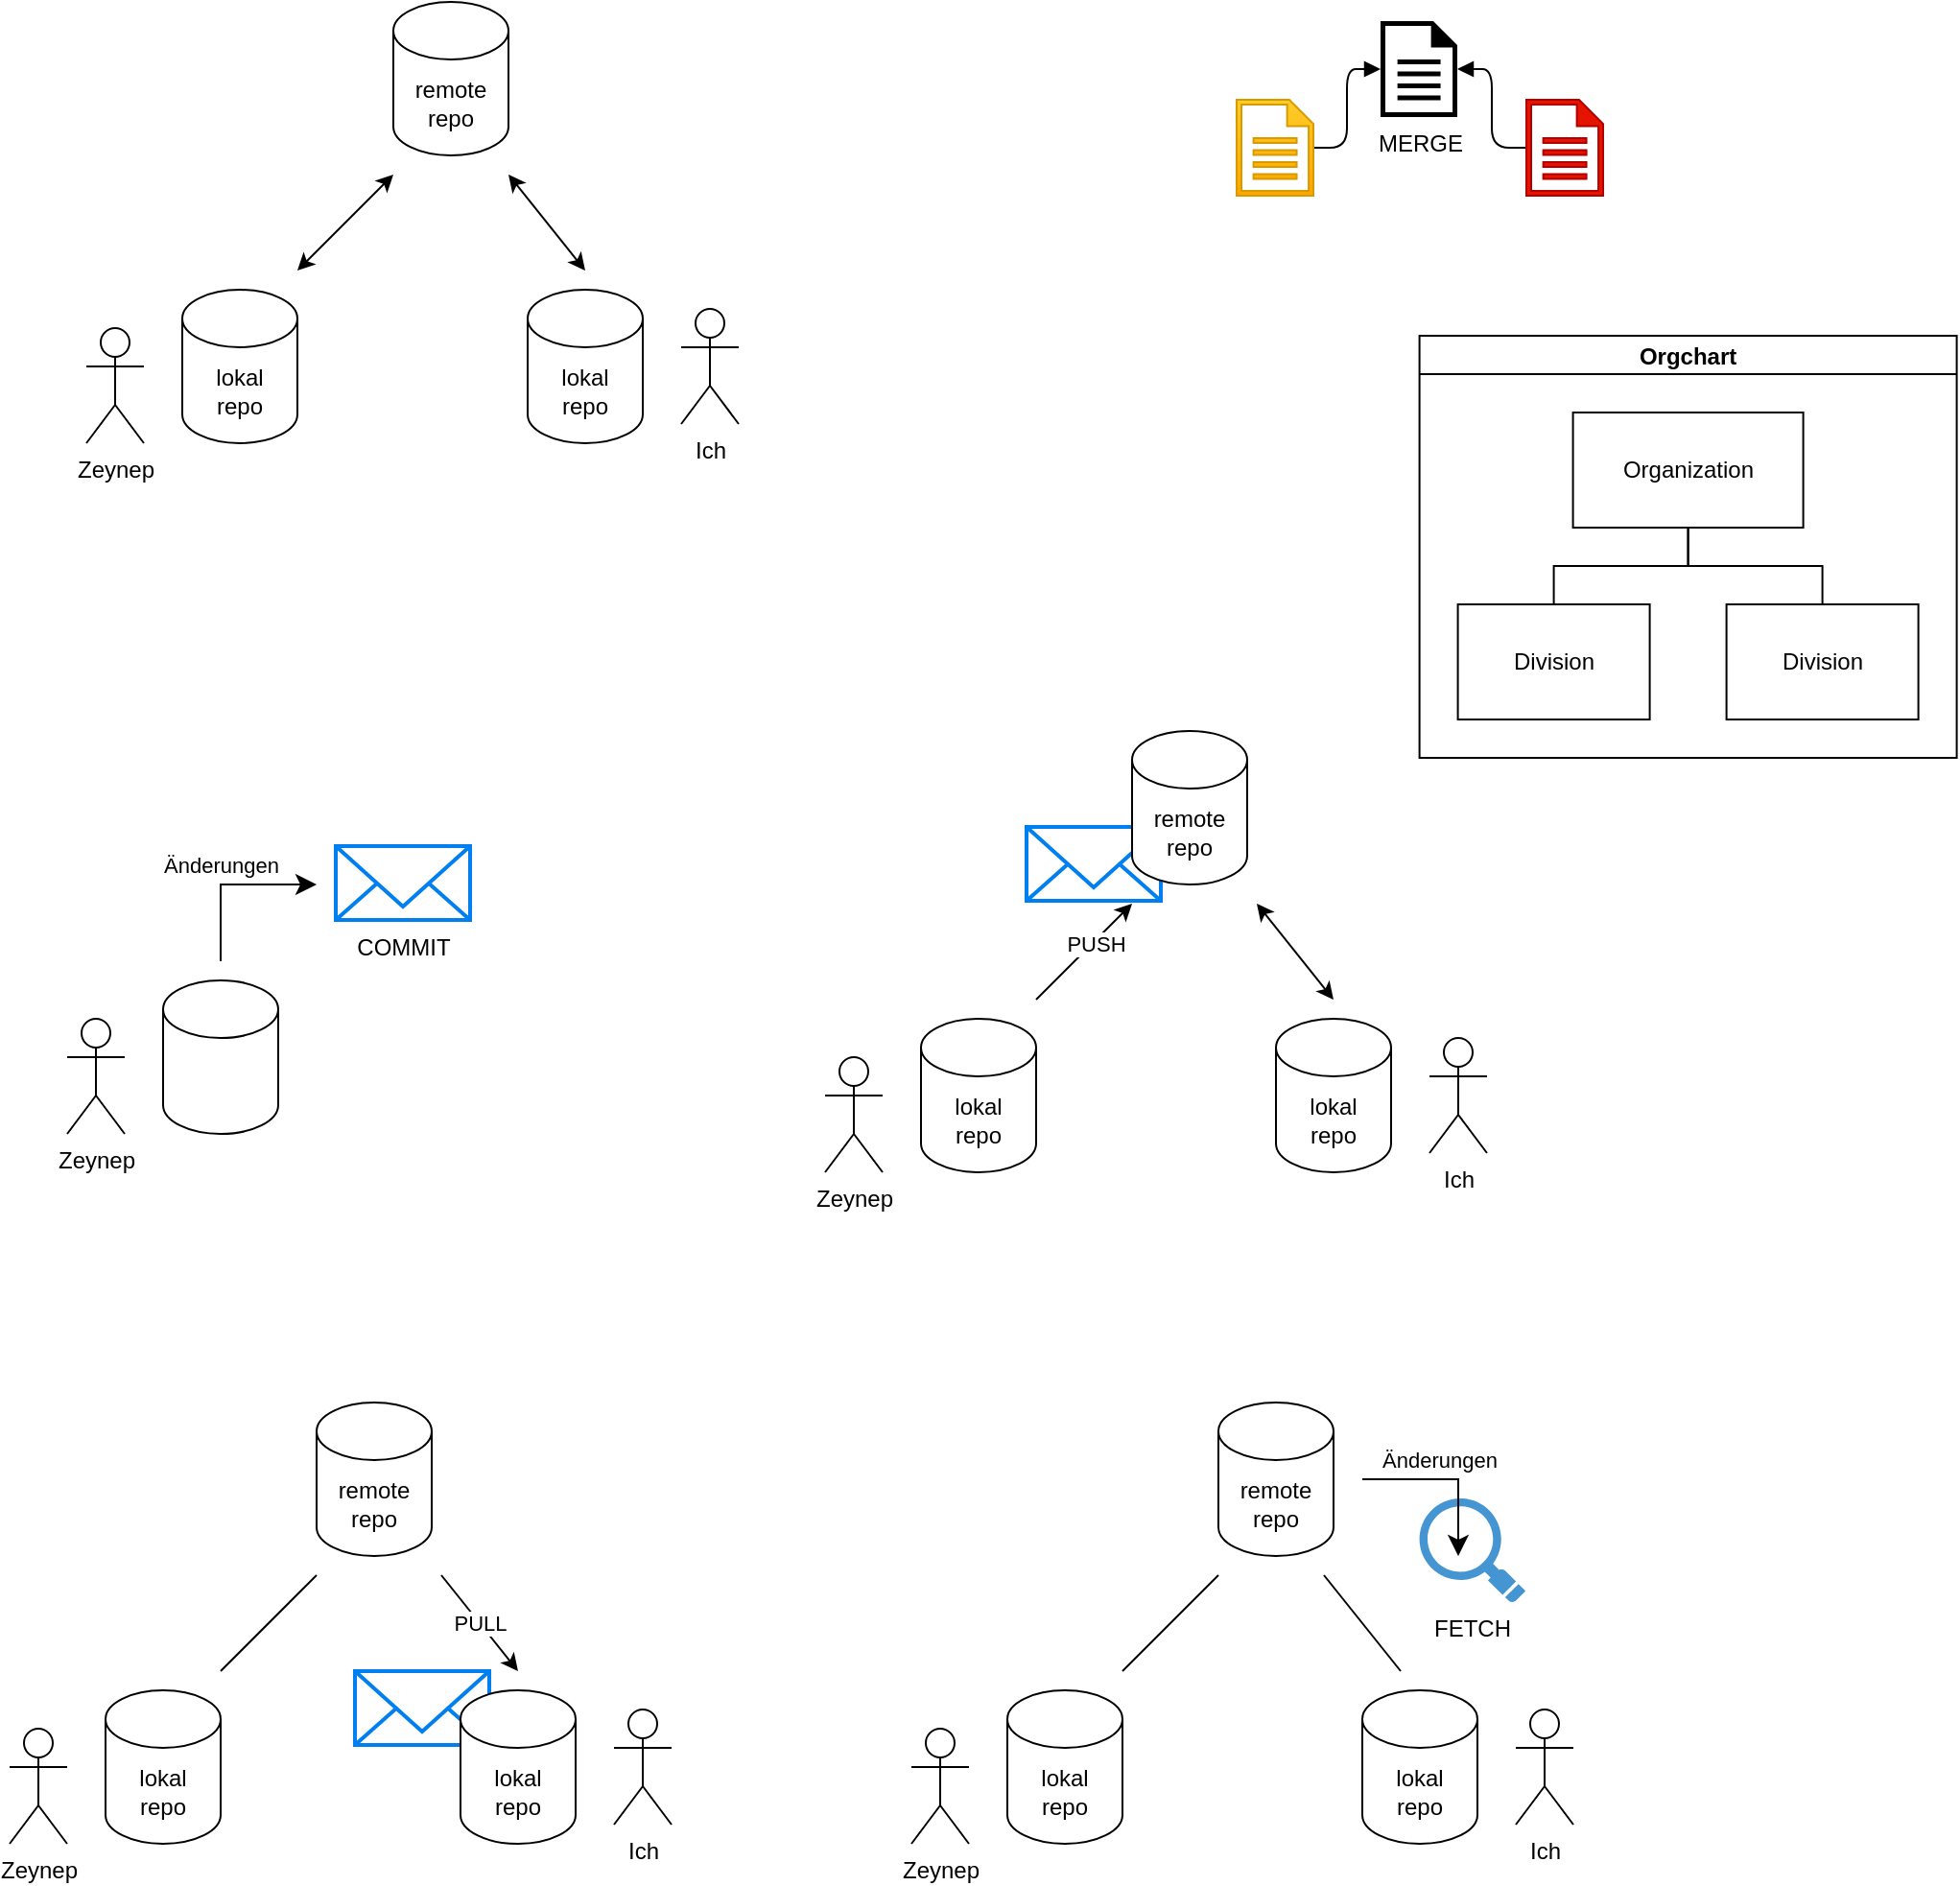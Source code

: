 <mxfile>
    <diagram id="0AdopmPw1iIPNV-4yYfU" name="Page-1">
        <mxGraphModel dx="1102" dy="890" grid="1" gridSize="10" guides="1" tooltips="1" connect="1" arrows="1" fold="1" page="1" pageScale="1" pageWidth="1169" pageHeight="827" math="0" shadow="0">
            <root>
                <mxCell id="0"/>
                <mxCell id="1" parent="0"/>
                <mxCell id="46" value="remote&lt;br&gt;repo" style="shape=cylinder3;whiteSpace=wrap;html=1;boundedLbl=1;backgroundOutline=1;size=15;" parent="1" vertex="1">
                    <mxGeometry x="680" y="860" width="60" height="80" as="geometry"/>
                </mxCell>
                <mxCell id="13" value="" style="html=1;verticalLabelPosition=bottom;align=center;labelBackgroundColor=#ffffff;verticalAlign=top;strokeWidth=2;strokeColor=#0080F0;shadow=0;dashed=0;shape=mxgraph.ios7.icons.mail;aspect=fixed;" parent="1" vertex="1">
                    <mxGeometry x="580" y="560" width="70" height="38.5" as="geometry"/>
                </mxCell>
                <mxCell id="2" value="remote&lt;br&gt;repo" style="shape=cylinder3;whiteSpace=wrap;html=1;boundedLbl=1;backgroundOutline=1;size=15;" parent="1" vertex="1">
                    <mxGeometry x="250" y="130" width="60" height="80" as="geometry"/>
                </mxCell>
                <mxCell id="3" value="Zeynep" style="shape=umlActor;verticalLabelPosition=bottom;verticalAlign=top;html=1;outlineConnect=0;" parent="1" vertex="1">
                    <mxGeometry x="90" y="300" width="30" height="60" as="geometry"/>
                </mxCell>
                <mxCell id="4" value="Ich" style="shape=umlActor;verticalLabelPosition=bottom;verticalAlign=top;html=1;outlineConnect=0;" parent="1" vertex="1">
                    <mxGeometry x="400" y="290" width="30" height="60" as="geometry"/>
                </mxCell>
                <mxCell id="5" value="lokal&lt;br&gt;repo" style="shape=cylinder3;whiteSpace=wrap;html=1;boundedLbl=1;backgroundOutline=1;size=15;" parent="1" vertex="1">
                    <mxGeometry x="140" y="280" width="60" height="80" as="geometry"/>
                </mxCell>
                <mxCell id="6" value="lokal&lt;br&gt;repo" style="shape=cylinder3;whiteSpace=wrap;html=1;boundedLbl=1;backgroundOutline=1;size=15;" parent="1" vertex="1">
                    <mxGeometry x="320" y="280" width="60" height="80" as="geometry"/>
                </mxCell>
                <mxCell id="8" value="" style="endArrow=classic;startArrow=classic;html=1;" parent="1" edge="1">
                    <mxGeometry width="50" height="50" relative="1" as="geometry">
                        <mxPoint x="200" y="270" as="sourcePoint"/>
                        <mxPoint x="250" y="220" as="targetPoint"/>
                    </mxGeometry>
                </mxCell>
                <mxCell id="9" value="" style="endArrow=classic;startArrow=classic;html=1;" parent="1" edge="1">
                    <mxGeometry width="50" height="50" relative="1" as="geometry">
                        <mxPoint x="310" y="220" as="sourcePoint"/>
                        <mxPoint x="350" y="270" as="targetPoint"/>
                    </mxGeometry>
                </mxCell>
                <mxCell id="10" value="Zeynep" style="shape=umlActor;verticalLabelPosition=bottom;verticalAlign=top;html=1;outlineConnect=0;" parent="1" vertex="1">
                    <mxGeometry x="80" y="660" width="30" height="60" as="geometry"/>
                </mxCell>
                <mxCell id="11" value="" style="shape=cylinder3;whiteSpace=wrap;html=1;boundedLbl=1;backgroundOutline=1;size=15;" parent="1" vertex="1">
                    <mxGeometry x="130" y="640" width="60" height="80" as="geometry"/>
                </mxCell>
                <mxCell id="14" value="" style="edgeStyle=segmentEdgeStyle;endArrow=classic;html=1;curved=0;rounded=0;endSize=8;startSize=8;" parent="1" edge="1">
                    <mxGeometry width="50" height="50" relative="1" as="geometry">
                        <mxPoint x="160" y="630" as="sourcePoint"/>
                        <mxPoint x="210" y="590" as="targetPoint"/>
                        <Array as="points">
                            <mxPoint x="160" y="590"/>
                            <mxPoint x="210" y="590"/>
                        </Array>
                    </mxGeometry>
                </mxCell>
                <mxCell id="15" value="Änderungen" style="edgeLabel;html=1;align=center;verticalAlign=middle;resizable=0;points=[];" parent="14" vertex="1" connectable="0">
                    <mxGeometry x="-0.021" y="-4" relative="1" as="geometry">
                        <mxPoint x="-4" y="-14" as="offset"/>
                    </mxGeometry>
                </mxCell>
                <mxCell id="21" value="remote&lt;br&gt;repo" style="shape=cylinder3;whiteSpace=wrap;html=1;boundedLbl=1;backgroundOutline=1;size=15;" parent="1" vertex="1">
                    <mxGeometry x="635" y="510" width="60" height="80" as="geometry"/>
                </mxCell>
                <mxCell id="22" value="Zeynep" style="shape=umlActor;verticalLabelPosition=bottom;verticalAlign=top;html=1;outlineConnect=0;" parent="1" vertex="1">
                    <mxGeometry x="475" y="680" width="30" height="60" as="geometry"/>
                </mxCell>
                <mxCell id="23" value="lokal&lt;br&gt;repo" style="shape=cylinder3;whiteSpace=wrap;html=1;boundedLbl=1;backgroundOutline=1;size=15;" parent="1" vertex="1">
                    <mxGeometry x="525" y="660" width="60" height="80" as="geometry"/>
                </mxCell>
                <mxCell id="24" value="" style="endArrow=classic;startArrow=none;html=1;startFill=0;" parent="1" edge="1">
                    <mxGeometry width="50" height="50" relative="1" as="geometry">
                        <mxPoint x="585" y="650.0" as="sourcePoint"/>
                        <mxPoint x="635" y="600.0" as="targetPoint"/>
                    </mxGeometry>
                </mxCell>
                <mxCell id="25" value="PUSH" style="edgeLabel;html=1;align=center;verticalAlign=middle;resizable=0;points=[];" parent="24" vertex="1" connectable="0">
                    <mxGeometry x="0.187" y="-1" relative="1" as="geometry">
                        <mxPoint as="offset"/>
                    </mxGeometry>
                </mxCell>
                <mxCell id="26" value="COMMIT" style="html=1;verticalLabelPosition=bottom;align=center;labelBackgroundColor=#ffffff;verticalAlign=top;strokeWidth=2;strokeColor=#0080F0;shadow=0;dashed=0;shape=mxgraph.ios7.icons.mail;aspect=fixed;" parent="1" vertex="1">
                    <mxGeometry x="220" y="570" width="70" height="38.5" as="geometry"/>
                </mxCell>
                <mxCell id="33" value="Ich" style="shape=umlActor;verticalLabelPosition=bottom;verticalAlign=top;html=1;outlineConnect=0;" parent="1" vertex="1">
                    <mxGeometry x="790" y="670" width="30" height="60" as="geometry"/>
                </mxCell>
                <mxCell id="34" value="lokal&lt;br&gt;repo" style="shape=cylinder3;whiteSpace=wrap;html=1;boundedLbl=1;backgroundOutline=1;size=15;" parent="1" vertex="1">
                    <mxGeometry x="710" y="660" width="60" height="80" as="geometry"/>
                </mxCell>
                <mxCell id="35" value="" style="endArrow=classic;startArrow=classic;html=1;" parent="1" edge="1">
                    <mxGeometry width="50" height="50" relative="1" as="geometry">
                        <mxPoint x="700" y="600.0" as="sourcePoint"/>
                        <mxPoint x="740" y="650.0" as="targetPoint"/>
                    </mxGeometry>
                </mxCell>
                <mxCell id="32" value="FETCH" style="shadow=0;dashed=0;html=1;strokeColor=none;fillColor=#4495D1;labelPosition=center;verticalLabelPosition=bottom;verticalAlign=top;align=center;outlineConnect=0;shape=mxgraph.veeam.magnifying_glass;pointerEvents=1;" parent="1" vertex="1">
                    <mxGeometry x="784.8" y="910" width="55.2" height="54.4" as="geometry"/>
                </mxCell>
                <mxCell id="36" value="" style="html=1;verticalLabelPosition=bottom;align=center;labelBackgroundColor=#ffffff;verticalAlign=top;strokeWidth=2;strokeColor=#0080F0;shadow=0;dashed=0;shape=mxgraph.ios7.icons.mail;aspect=fixed;" parent="1" vertex="1">
                    <mxGeometry x="230" y="1000" width="70" height="38.5" as="geometry"/>
                </mxCell>
                <mxCell id="37" value="remote&lt;br&gt;repo" style="shape=cylinder3;whiteSpace=wrap;html=1;boundedLbl=1;backgroundOutline=1;size=15;" parent="1" vertex="1">
                    <mxGeometry x="210" y="860" width="60" height="80" as="geometry"/>
                </mxCell>
                <mxCell id="38" value="Zeynep" style="shape=umlActor;verticalLabelPosition=bottom;verticalAlign=top;html=1;outlineConnect=0;" parent="1" vertex="1">
                    <mxGeometry x="50" y="1030" width="30" height="60" as="geometry"/>
                </mxCell>
                <mxCell id="39" value="lokal&lt;br&gt;repo" style="shape=cylinder3;whiteSpace=wrap;html=1;boundedLbl=1;backgroundOutline=1;size=15;" parent="1" vertex="1">
                    <mxGeometry x="100" y="1010" width="60" height="80" as="geometry"/>
                </mxCell>
                <mxCell id="40" value="" style="endArrow=none;startArrow=none;html=1;startFill=0;endFill=0;" parent="1" edge="1">
                    <mxGeometry width="50" height="50" relative="1" as="geometry">
                        <mxPoint x="160" y="1000" as="sourcePoint"/>
                        <mxPoint x="210.0" y="950" as="targetPoint"/>
                    </mxGeometry>
                </mxCell>
                <mxCell id="42" value="Ich" style="shape=umlActor;verticalLabelPosition=bottom;verticalAlign=top;html=1;outlineConnect=0;" parent="1" vertex="1">
                    <mxGeometry x="365" y="1020" width="30" height="60" as="geometry"/>
                </mxCell>
                <mxCell id="43" value="lokal&lt;br&gt;repo" style="shape=cylinder3;whiteSpace=wrap;html=1;boundedLbl=1;backgroundOutline=1;size=15;" parent="1" vertex="1">
                    <mxGeometry x="285" y="1010" width="60" height="80" as="geometry"/>
                </mxCell>
                <mxCell id="44" value="PULL" style="endArrow=classic;startArrow=none;html=1;startFill=0;" parent="1" edge="1">
                    <mxGeometry width="50" height="50" relative="1" as="geometry">
                        <mxPoint x="275.0" y="950" as="sourcePoint"/>
                        <mxPoint x="315.0" y="1000" as="targetPoint"/>
                    </mxGeometry>
                </mxCell>
                <mxCell id="47" value="Zeynep" style="shape=umlActor;verticalLabelPosition=bottom;verticalAlign=top;html=1;outlineConnect=0;" parent="1" vertex="1">
                    <mxGeometry x="520" y="1030" width="30" height="60" as="geometry"/>
                </mxCell>
                <mxCell id="48" value="lokal&lt;br&gt;repo" style="shape=cylinder3;whiteSpace=wrap;html=1;boundedLbl=1;backgroundOutline=1;size=15;" parent="1" vertex="1">
                    <mxGeometry x="570" y="1010" width="60" height="80" as="geometry"/>
                </mxCell>
                <mxCell id="49" value="" style="endArrow=none;startArrow=none;html=1;startFill=0;endFill=0;" parent="1" edge="1">
                    <mxGeometry width="50" height="50" relative="1" as="geometry">
                        <mxPoint x="630" y="1000.0" as="sourcePoint"/>
                        <mxPoint x="680.0" y="950" as="targetPoint"/>
                    </mxGeometry>
                </mxCell>
                <mxCell id="50" value="Ich" style="shape=umlActor;verticalLabelPosition=bottom;verticalAlign=top;html=1;outlineConnect=0;" parent="1" vertex="1">
                    <mxGeometry x="835" y="1020" width="30" height="60" as="geometry"/>
                </mxCell>
                <mxCell id="51" value="lokal&lt;br&gt;repo" style="shape=cylinder3;whiteSpace=wrap;html=1;boundedLbl=1;backgroundOutline=1;size=15;" parent="1" vertex="1">
                    <mxGeometry x="755" y="1010" width="60" height="80" as="geometry"/>
                </mxCell>
                <mxCell id="53" value="" style="edgeStyle=segmentEdgeStyle;endArrow=classic;html=1;curved=0;rounded=0;endSize=8;startSize=8;" parent="1" edge="1">
                    <mxGeometry width="50" height="50" relative="1" as="geometry">
                        <mxPoint x="755.0" y="900.0" as="sourcePoint"/>
                        <mxPoint x="805.0" y="940.0" as="targetPoint"/>
                        <Array as="points">
                            <mxPoint x="755.0" y="900.0"/>
                            <mxPoint x="805.0" y="900.0"/>
                        </Array>
                    </mxGeometry>
                </mxCell>
                <mxCell id="54" value="Änderungen" style="edgeLabel;html=1;align=center;verticalAlign=middle;resizable=0;points=[];" parent="53" vertex="1" connectable="0">
                    <mxGeometry x="-0.021" y="-4" relative="1" as="geometry">
                        <mxPoint x="-4" y="-14" as="offset"/>
                    </mxGeometry>
                </mxCell>
                <mxCell id="55" value="" style="endArrow=none;startArrow=none;html=1;startFill=0;endFill=0;" parent="1" edge="1">
                    <mxGeometry width="50" height="50" relative="1" as="geometry">
                        <mxPoint x="735.0" y="950" as="sourcePoint"/>
                        <mxPoint x="775.0" y="1000.0" as="targetPoint"/>
                    </mxGeometry>
                </mxCell>
                <mxCell id="69" style="edgeStyle=orthogonalEdgeStyle;html=1;entryX=0;entryY=0.5;entryDx=0;entryDy=0;entryPerimeter=0;startArrow=none;startFill=0;endArrow=block;endFill=1;" parent="1" source="58" target="60" edge="1">
                    <mxGeometry relative="1" as="geometry"/>
                </mxCell>
                <mxCell id="58" value="" style="sketch=0;aspect=fixed;pointerEvents=1;shadow=0;dashed=0;html=1;strokeColor=#d79b00;labelPosition=center;verticalLabelPosition=bottom;verticalAlign=top;align=center;fillColor=#ffcd28;shape=mxgraph.mscae.enterprise.document;gradientColor=#ffa500;" parent="1" vertex="1">
                    <mxGeometry x="689.5" y="181" width="40" height="50" as="geometry"/>
                </mxCell>
                <mxCell id="70" style="edgeStyle=orthogonalEdgeStyle;html=1;exitX=0;exitY=0.5;exitDx=0;exitDy=0;exitPerimeter=0;entryX=1;entryY=0.5;entryDx=0;entryDy=0;entryPerimeter=0;startArrow=none;startFill=0;endArrow=block;endFill=1;elbow=vertical;" parent="1" source="59" target="60" edge="1">
                    <mxGeometry relative="1" as="geometry"/>
                </mxCell>
                <mxCell id="59" value="" style="sketch=0;aspect=fixed;pointerEvents=1;shadow=0;dashed=0;html=1;strokeColor=#B20000;labelPosition=center;verticalLabelPosition=bottom;verticalAlign=top;align=center;fillColor=#e51400;shape=mxgraph.mscae.enterprise.document;fontColor=#ffffff;" parent="1" vertex="1">
                    <mxGeometry x="840.5" y="181" width="40" height="50" as="geometry"/>
                </mxCell>
                <mxCell id="60" value="MERGE" style="sketch=0;aspect=fixed;pointerEvents=1;shadow=0;dashed=0;html=1;strokeColor=none;labelPosition=center;verticalLabelPosition=bottom;verticalAlign=top;align=center;fillColor=#000000;shape=mxgraph.mscae.enterprise.document" parent="1" vertex="1">
                    <mxGeometry x="764.5" y="140" width="40" height="50" as="geometry"/>
                </mxCell>
                <mxCell id="71" value="Orgchart" style="swimlane;startSize=20;horizontal=1;containerType=tree;newEdgeStyle={&quot;edgeStyle&quot;:&quot;elbowEdgeStyle&quot;,&quot;startArrow&quot;:&quot;none&quot;,&quot;endArrow&quot;:&quot;none&quot;};" vertex="1" parent="1">
                    <mxGeometry x="784.8" y="304" width="280" height="220" as="geometry"/>
                </mxCell>
                <mxCell id="72" value="" style="edgeStyle=elbowEdgeStyle;elbow=vertical;sourcePerimeterSpacing=0;targetPerimeterSpacing=0;startArrow=none;endArrow=none;rounded=0;curved=0;" edge="1" parent="71" source="74" target="75">
                    <mxGeometry relative="1" as="geometry"/>
                </mxCell>
                <mxCell id="73" value="" style="edgeStyle=elbowEdgeStyle;elbow=vertical;sourcePerimeterSpacing=0;targetPerimeterSpacing=0;startArrow=none;endArrow=none;rounded=0;curved=0;" edge="1" parent="71" source="74" target="76">
                    <mxGeometry relative="1" as="geometry"/>
                </mxCell>
                <UserObject label="Organization" treeRoot="1" id="74">
                    <mxCell style="whiteSpace=wrap;html=1;align=center;treeFolding=1;treeMoving=1;newEdgeStyle={&quot;edgeStyle&quot;:&quot;elbowEdgeStyle&quot;,&quot;startArrow&quot;:&quot;none&quot;,&quot;endArrow&quot;:&quot;none&quot;};" vertex="1" parent="71">
                        <mxGeometry x="80" y="40" width="120" height="60" as="geometry"/>
                    </mxCell>
                </UserObject>
                <mxCell id="75" value="Division" style="whiteSpace=wrap;html=1;align=center;verticalAlign=middle;treeFolding=1;treeMoving=1;newEdgeStyle={&quot;edgeStyle&quot;:&quot;elbowEdgeStyle&quot;,&quot;startArrow&quot;:&quot;none&quot;,&quot;endArrow&quot;:&quot;none&quot;};" vertex="1" parent="71">
                    <mxGeometry x="20" y="140" width="100" height="60" as="geometry"/>
                </mxCell>
                <mxCell id="76" value="Division" style="whiteSpace=wrap;html=1;align=center;verticalAlign=middle;treeFolding=1;treeMoving=1;newEdgeStyle={&quot;edgeStyle&quot;:&quot;elbowEdgeStyle&quot;,&quot;startArrow&quot;:&quot;none&quot;,&quot;endArrow&quot;:&quot;none&quot;};" vertex="1" parent="71">
                    <mxGeometry x="160" y="140" width="100" height="60" as="geometry"/>
                </mxCell>
            </root>
        </mxGraphModel>
    </diagram>
</mxfile>